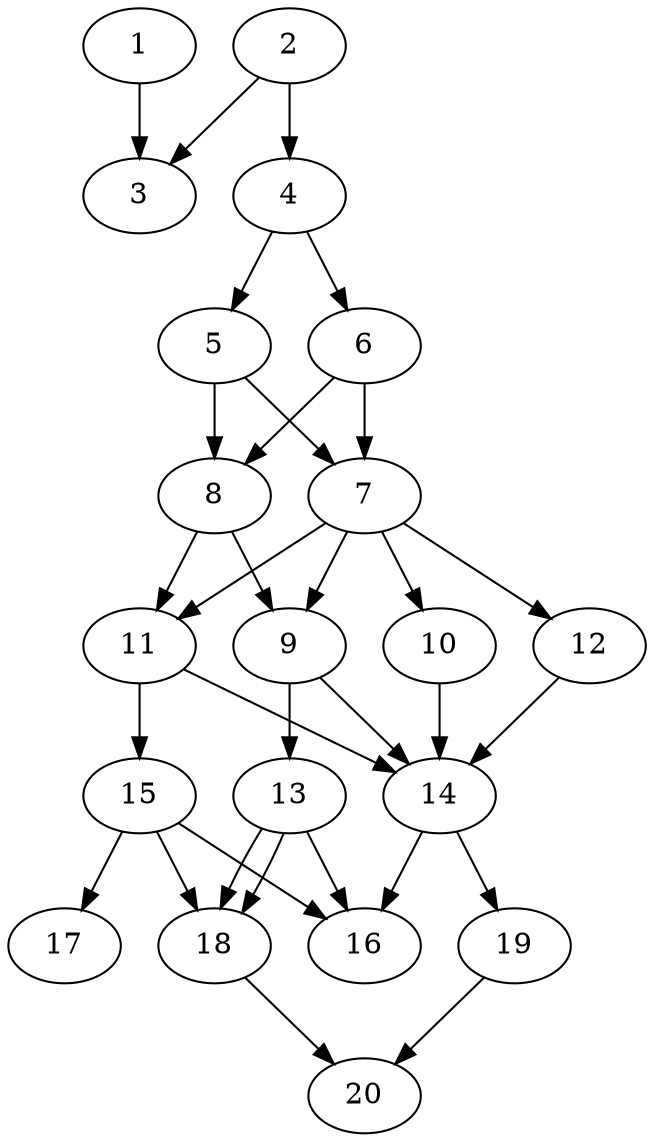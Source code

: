 // DAG automatically generated by daggen at Sat Jul 27 15:36:52 2019
// ./daggen --dot -n 20 --ccr 0.3 --fat 0.4 --regular 0.5 --density 0.8 --mindata 5242880 --maxdata 52428800 
digraph G {
  1 [size="143837867", alpha="0.16", expect_size="43151360"] 
  1 -> 3 [size ="43151360"]
  2 [size="106796373", alpha="0.09", expect_size="32038912"] 
  2 -> 3 [size ="32038912"]
  2 -> 4 [size ="32038912"]
  3 [size="138356053", alpha="0.02", expect_size="41506816"] 
  4 [size="88685227", alpha="0.20", expect_size="26605568"] 
  4 -> 5 [size ="26605568"]
  4 -> 6 [size ="26605568"]
  5 [size="140219733", alpha="0.02", expect_size="42065920"] 
  5 -> 7 [size ="42065920"]
  5 -> 8 [size ="42065920"]
  6 [size="42792960", alpha="0.10", expect_size="12837888"] 
  6 -> 7 [size ="12837888"]
  6 -> 8 [size ="12837888"]
  7 [size="129559893", alpha="0.07", expect_size="38867968"] 
  7 -> 9 [size ="38867968"]
  7 -> 10 [size ="38867968"]
  7 -> 11 [size ="38867968"]
  7 -> 12 [size ="38867968"]
  8 [size="79155200", alpha="0.14", expect_size="23746560"] 
  8 -> 9 [size ="23746560"]
  8 -> 11 [size ="23746560"]
  9 [size="125569707", alpha="0.03", expect_size="37670912"] 
  9 -> 13 [size ="37670912"]
  9 -> 14 [size ="37670912"]
  10 [size="106656427", alpha="0.01", expect_size="31996928"] 
  10 -> 14 [size ="31996928"]
  11 [size="118394880", alpha="0.14", expect_size="35518464"] 
  11 -> 14 [size ="35518464"]
  11 -> 15 [size ="35518464"]
  12 [size="89251840", alpha="0.10", expect_size="26775552"] 
  12 -> 14 [size ="26775552"]
  13 [size="162351787", alpha="0.18", expect_size="48705536"] 
  13 -> 16 [size ="48705536"]
  13 -> 18 [size ="48705536"]
  13 -> 18 [size ="48705536"]
  14 [size="23360853", alpha="0.11", expect_size="7008256"] 
  14 -> 16 [size ="7008256"]
  14 -> 19 [size ="7008256"]
  15 [size="20524373", alpha="0.08", expect_size="6157312"] 
  15 -> 16 [size ="6157312"]
  15 -> 17 [size ="6157312"]
  15 -> 18 [size ="6157312"]
  16 [size="38662827", alpha="0.16", expect_size="11598848"] 
  17 [size="118889813", alpha="0.15", expect_size="35666944"] 
  18 [size="19176107", alpha="0.20", expect_size="5752832"] 
  18 -> 20 [size ="5752832"]
  19 [size="130235733", alpha="0.12", expect_size="39070720"] 
  19 -> 20 [size ="39070720"]
  20 [size="155818667", alpha="0.00", expect_size="46745600"] 
}
